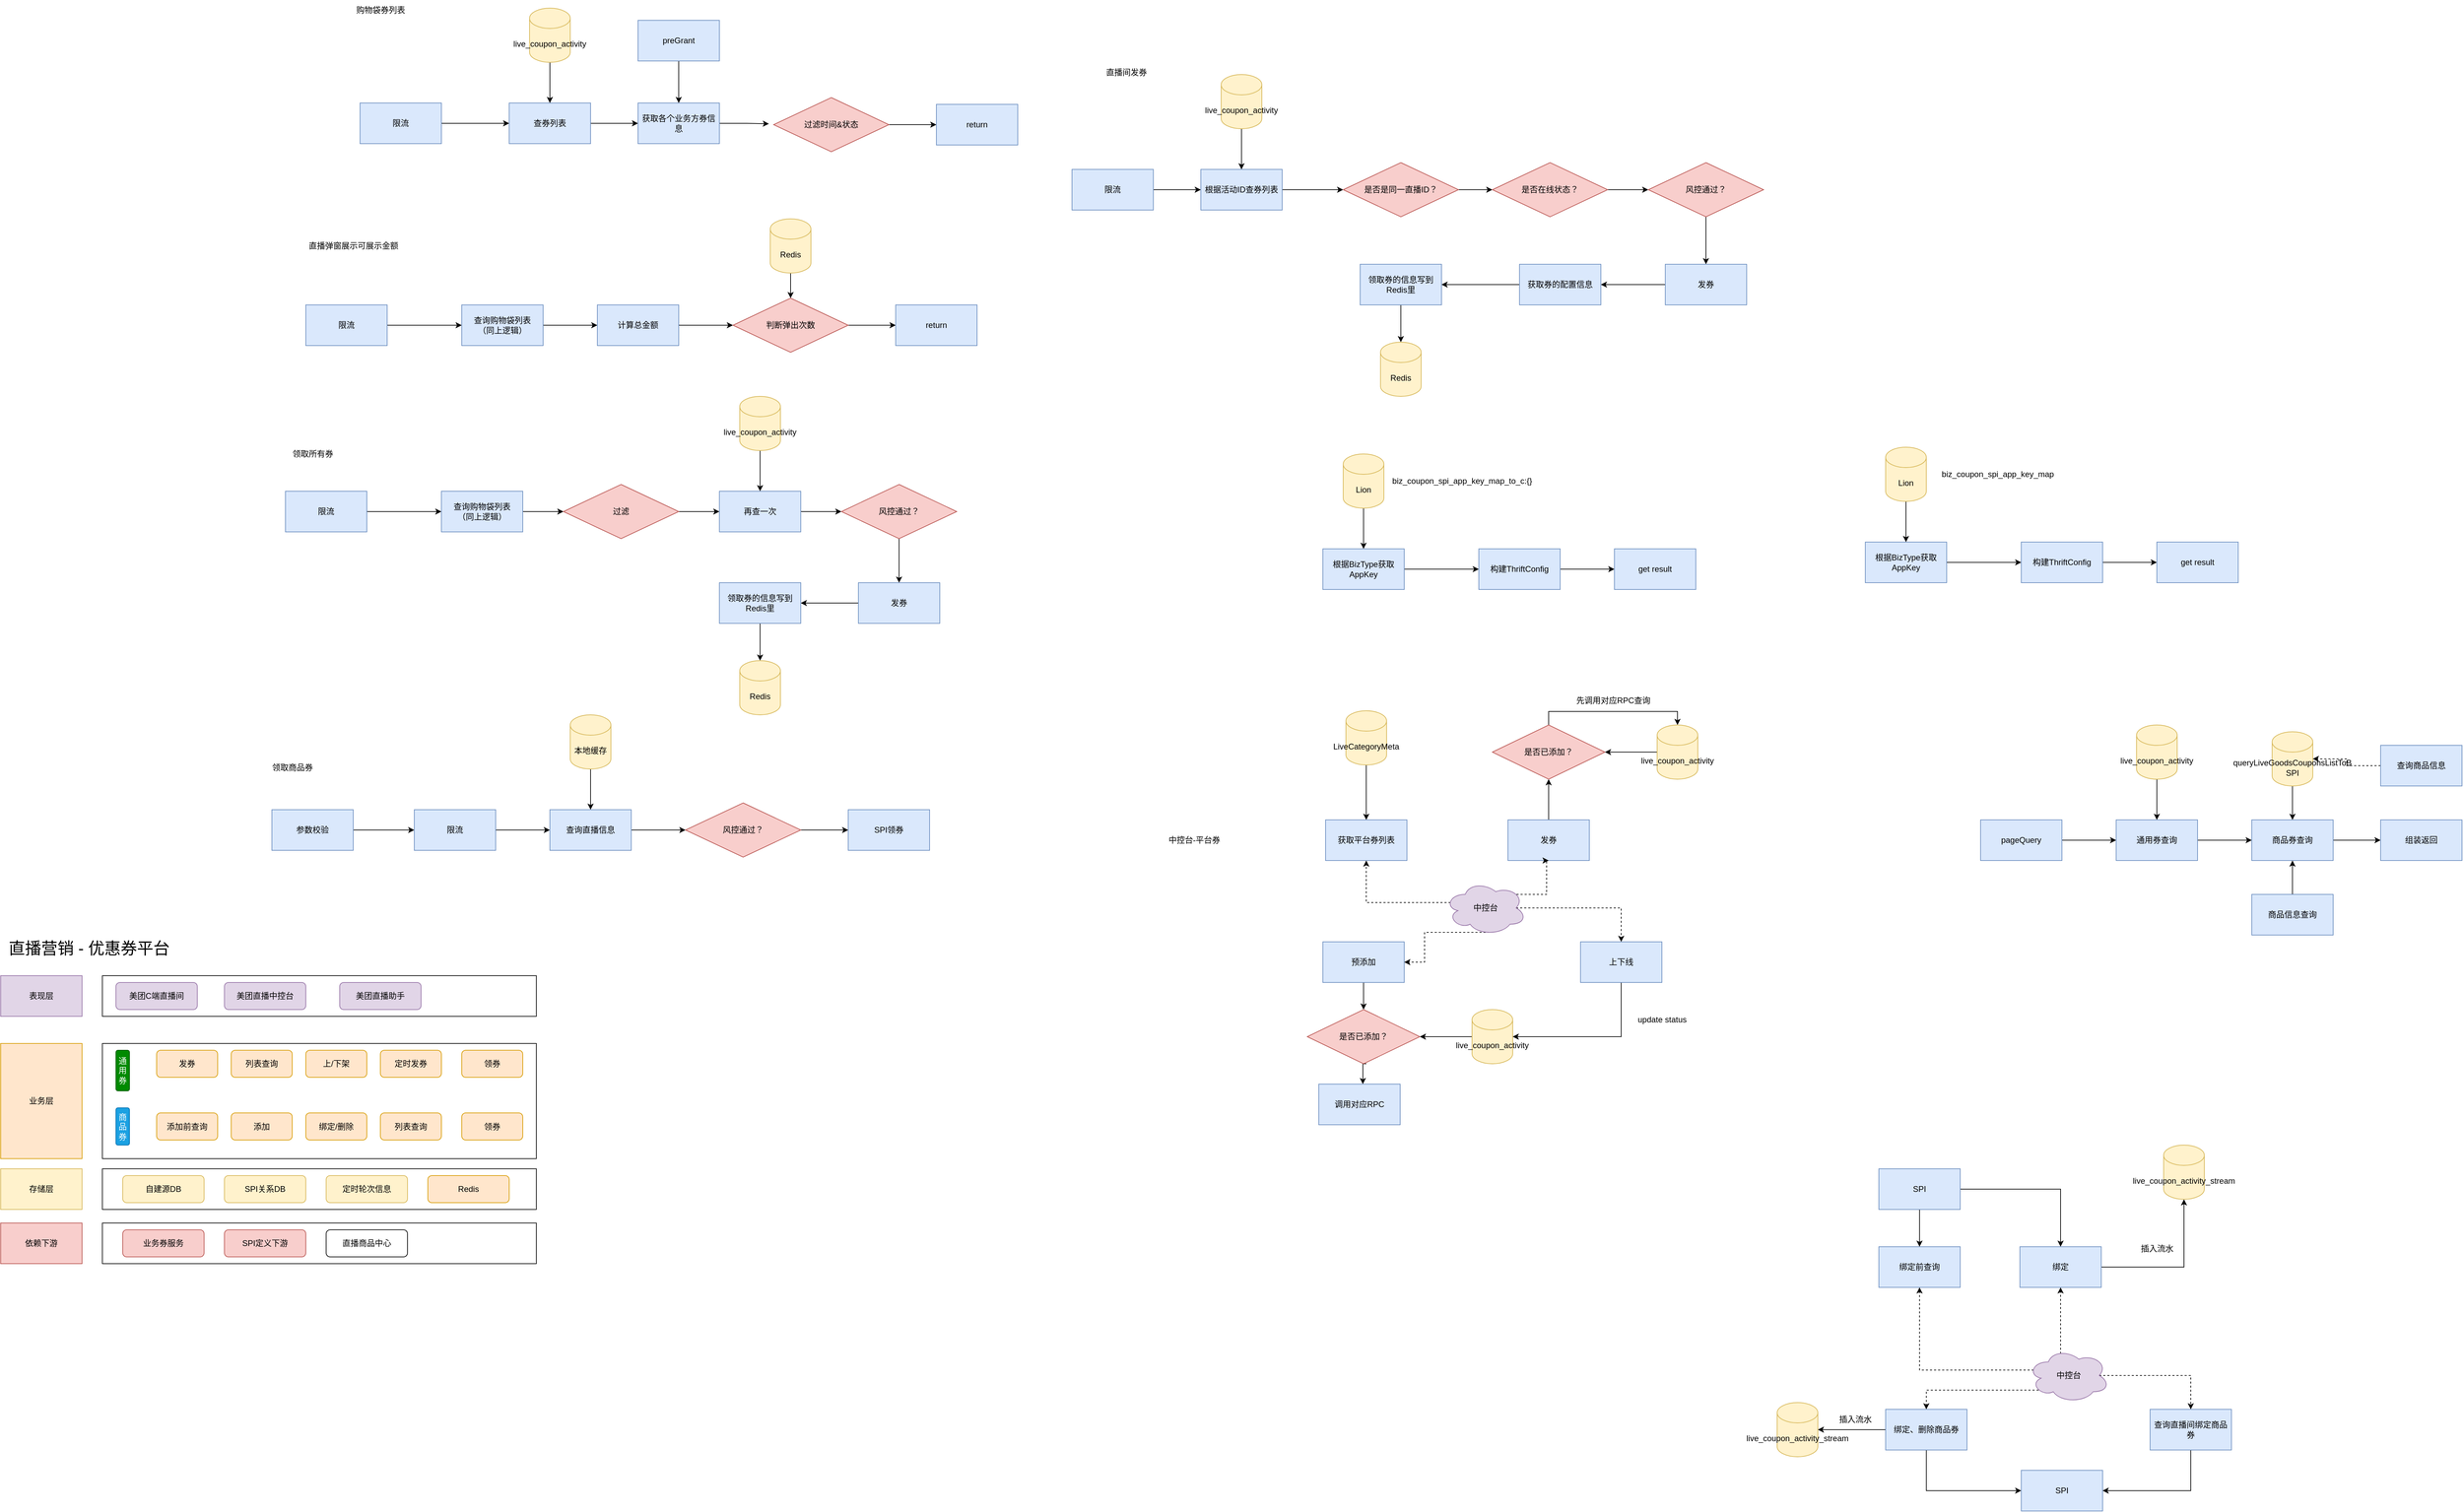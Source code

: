 <mxfile version="21.7.5" type="github">
  <diagram name="第 1 页" id="zgr502I-thZL9eDrCSQo">
    <mxGraphModel dx="3306" dy="830" grid="1" gridSize="10" guides="1" tooltips="1" connect="1" arrows="1" fold="1" page="0" pageScale="1" pageWidth="827" pageHeight="1169" math="0" shadow="0">
      <root>
        <mxCell id="0" />
        <mxCell id="1" parent="0" />
        <mxCell id="zJy86OhnqWDiOwuOmrXa-5" style="edgeStyle=orthogonalEdgeStyle;rounded=0;orthogonalLoop=1;jettySize=auto;html=1;exitX=1;exitY=0.5;exitDx=0;exitDy=0;entryX=0;entryY=0.5;entryDx=0;entryDy=0;" parent="1" source="zJy86OhnqWDiOwuOmrXa-1" target="zJy86OhnqWDiOwuOmrXa-3" edge="1">
          <mxGeometry relative="1" as="geometry" />
        </mxCell>
        <mxCell id="zJy86OhnqWDiOwuOmrXa-1" value="根据活动ID查券列表" style="rounded=0;whiteSpace=wrap;html=1;fillColor=#dae8fc;strokeColor=#6c8ebf;" parent="1" vertex="1">
          <mxGeometry x="110" y="290" width="120" height="60" as="geometry" />
        </mxCell>
        <mxCell id="zJy86OhnqWDiOwuOmrXa-2" value="直播间发券" style="text;html=1;align=center;verticalAlign=middle;resizable=0;points=[];autosize=1;strokeColor=none;fillColor=none;" parent="1" vertex="1">
          <mxGeometry x="-40" y="132" width="80" height="30" as="geometry" />
        </mxCell>
        <mxCell id="zJy86OhnqWDiOwuOmrXa-6" style="edgeStyle=orthogonalEdgeStyle;rounded=0;orthogonalLoop=1;jettySize=auto;html=1;exitX=1;exitY=0.5;exitDx=0;exitDy=0;entryX=0;entryY=0.5;entryDx=0;entryDy=0;" parent="1" source="zJy86OhnqWDiOwuOmrXa-3" target="zJy86OhnqWDiOwuOmrXa-4" edge="1">
          <mxGeometry relative="1" as="geometry" />
        </mxCell>
        <mxCell id="zJy86OhnqWDiOwuOmrXa-3" value="是否是同一直播ID？" style="rhombus;whiteSpace=wrap;html=1;fillColor=#f8cecc;strokeColor=#b85450;" parent="1" vertex="1">
          <mxGeometry x="320" y="280" width="170" height="80" as="geometry" />
        </mxCell>
        <mxCell id="zJy86OhnqWDiOwuOmrXa-8" style="edgeStyle=orthogonalEdgeStyle;rounded=0;orthogonalLoop=1;jettySize=auto;html=1;exitX=1;exitY=0.5;exitDx=0;exitDy=0;entryX=0;entryY=0.5;entryDx=0;entryDy=0;" parent="1" source="zJy86OhnqWDiOwuOmrXa-4" target="zJy86OhnqWDiOwuOmrXa-7" edge="1">
          <mxGeometry relative="1" as="geometry" />
        </mxCell>
        <mxCell id="zJy86OhnqWDiOwuOmrXa-4" value="是否在线状态？" style="rhombus;whiteSpace=wrap;html=1;fillColor=#f8cecc;strokeColor=#b85450;" parent="1" vertex="1">
          <mxGeometry x="540" y="280" width="170" height="80" as="geometry" />
        </mxCell>
        <mxCell id="zJy86OhnqWDiOwuOmrXa-13" style="edgeStyle=orthogonalEdgeStyle;rounded=0;orthogonalLoop=1;jettySize=auto;html=1;exitX=0.5;exitY=1;exitDx=0;exitDy=0;entryX=0.5;entryY=0;entryDx=0;entryDy=0;" parent="1" source="zJy86OhnqWDiOwuOmrXa-7" target="zJy86OhnqWDiOwuOmrXa-11" edge="1">
          <mxGeometry relative="1" as="geometry" />
        </mxCell>
        <mxCell id="zJy86OhnqWDiOwuOmrXa-7" value="风控通过？" style="rhombus;whiteSpace=wrap;html=1;fillColor=#f8cecc;strokeColor=#b85450;" parent="1" vertex="1">
          <mxGeometry x="770" y="280" width="170" height="80" as="geometry" />
        </mxCell>
        <mxCell id="zJy86OhnqWDiOwuOmrXa-10" style="edgeStyle=orthogonalEdgeStyle;rounded=0;orthogonalLoop=1;jettySize=auto;html=1;exitX=0.5;exitY=1;exitDx=0;exitDy=0;exitPerimeter=0;entryX=0.5;entryY=0;entryDx=0;entryDy=0;" parent="1" source="zJy86OhnqWDiOwuOmrXa-9" target="zJy86OhnqWDiOwuOmrXa-1" edge="1">
          <mxGeometry relative="1" as="geometry" />
        </mxCell>
        <mxCell id="zJy86OhnqWDiOwuOmrXa-9" value="live_coupon_activity" style="shape=cylinder3;whiteSpace=wrap;html=1;boundedLbl=1;backgroundOutline=1;size=15;fillColor=#fff2cc;strokeColor=#d6b656;" parent="1" vertex="1">
          <mxGeometry x="140" y="150" width="60" height="80" as="geometry" />
        </mxCell>
        <mxCell id="zJy86OhnqWDiOwuOmrXa-14" style="edgeStyle=orthogonalEdgeStyle;rounded=0;orthogonalLoop=1;jettySize=auto;html=1;exitX=0;exitY=0.5;exitDx=0;exitDy=0;entryX=1;entryY=0.5;entryDx=0;entryDy=0;" parent="1" source="zJy86OhnqWDiOwuOmrXa-11" target="zJy86OhnqWDiOwuOmrXa-12" edge="1">
          <mxGeometry relative="1" as="geometry" />
        </mxCell>
        <mxCell id="zJy86OhnqWDiOwuOmrXa-11" value="发券" style="rounded=0;whiteSpace=wrap;html=1;fillColor=#dae8fc;strokeColor=#6c8ebf;" parent="1" vertex="1">
          <mxGeometry x="795" y="430" width="120" height="60" as="geometry" />
        </mxCell>
        <mxCell id="zJy86OhnqWDiOwuOmrXa-18" style="edgeStyle=orthogonalEdgeStyle;rounded=0;orthogonalLoop=1;jettySize=auto;html=1;exitX=0;exitY=0.5;exitDx=0;exitDy=0;entryX=1;entryY=0.5;entryDx=0;entryDy=0;" parent="1" source="zJy86OhnqWDiOwuOmrXa-12" target="zJy86OhnqWDiOwuOmrXa-15" edge="1">
          <mxGeometry relative="1" as="geometry" />
        </mxCell>
        <mxCell id="zJy86OhnqWDiOwuOmrXa-12" value="获取券的配置信息" style="rounded=0;whiteSpace=wrap;html=1;fillColor=#dae8fc;strokeColor=#6c8ebf;" parent="1" vertex="1">
          <mxGeometry x="580" y="430" width="120" height="60" as="geometry" />
        </mxCell>
        <mxCell id="zJy86OhnqWDiOwuOmrXa-17" style="edgeStyle=orthogonalEdgeStyle;rounded=0;orthogonalLoop=1;jettySize=auto;html=1;exitX=0.5;exitY=1;exitDx=0;exitDy=0;entryX=0.5;entryY=0;entryDx=0;entryDy=0;entryPerimeter=0;" parent="1" source="zJy86OhnqWDiOwuOmrXa-15" target="zJy86OhnqWDiOwuOmrXa-16" edge="1">
          <mxGeometry relative="1" as="geometry" />
        </mxCell>
        <mxCell id="zJy86OhnqWDiOwuOmrXa-15" value="领取券的信息写到Redis里" style="rounded=0;whiteSpace=wrap;html=1;fillColor=#dae8fc;strokeColor=#6c8ebf;" parent="1" vertex="1">
          <mxGeometry x="345" y="430" width="120" height="60" as="geometry" />
        </mxCell>
        <mxCell id="zJy86OhnqWDiOwuOmrXa-16" value="Redis" style="shape=cylinder3;whiteSpace=wrap;html=1;boundedLbl=1;backgroundOutline=1;size=15;fillColor=#fff2cc;strokeColor=#d6b656;" parent="1" vertex="1">
          <mxGeometry x="375" y="545" width="60" height="80" as="geometry" />
        </mxCell>
        <mxCell id="P3cI4czv0VAM7IYChO-c-7" style="edgeStyle=orthogonalEdgeStyle;rounded=0;orthogonalLoop=1;jettySize=auto;html=1;exitX=1;exitY=0.5;exitDx=0;exitDy=0;entryX=0;entryY=0.5;entryDx=0;entryDy=0;" parent="1" source="P3cI4czv0VAM7IYChO-c-1" target="P3cI4czv0VAM7IYChO-c-6" edge="1">
          <mxGeometry relative="1" as="geometry" />
        </mxCell>
        <mxCell id="P3cI4czv0VAM7IYChO-c-1" value="根据BizType获取AppKey" style="rounded=0;whiteSpace=wrap;html=1;fillColor=#dae8fc;strokeColor=#6c8ebf;" parent="1" vertex="1">
          <mxGeometry x="290" y="850" width="120" height="60" as="geometry" />
        </mxCell>
        <mxCell id="P3cI4czv0VAM7IYChO-c-5" style="edgeStyle=orthogonalEdgeStyle;rounded=0;orthogonalLoop=1;jettySize=auto;html=1;exitX=0.5;exitY=1;exitDx=0;exitDy=0;exitPerimeter=0;entryX=0.5;entryY=0;entryDx=0;entryDy=0;" parent="1" source="P3cI4czv0VAM7IYChO-c-2" target="P3cI4czv0VAM7IYChO-c-1" edge="1">
          <mxGeometry relative="1" as="geometry" />
        </mxCell>
        <mxCell id="P3cI4czv0VAM7IYChO-c-2" value="Lion" style="shape=cylinder3;whiteSpace=wrap;html=1;boundedLbl=1;backgroundOutline=1;size=15;fillColor=#fff2cc;strokeColor=#d6b656;" parent="1" vertex="1">
          <mxGeometry x="320" y="710" width="60" height="80" as="geometry" />
        </mxCell>
        <mxCell id="P3cI4czv0VAM7IYChO-c-4" value="biz_coupon_spi_app_key_map_to_c:{}" style="text;html=1;align=center;verticalAlign=middle;resizable=0;points=[];autosize=1;strokeColor=none;fillColor=none;" parent="1" vertex="1">
          <mxGeometry x="380" y="735" width="230" height="30" as="geometry" />
        </mxCell>
        <mxCell id="P3cI4czv0VAM7IYChO-c-9" style="edgeStyle=orthogonalEdgeStyle;rounded=0;orthogonalLoop=1;jettySize=auto;html=1;exitX=1;exitY=0.5;exitDx=0;exitDy=0;entryX=0;entryY=0.5;entryDx=0;entryDy=0;" parent="1" source="P3cI4czv0VAM7IYChO-c-6" target="P3cI4czv0VAM7IYChO-c-8" edge="1">
          <mxGeometry relative="1" as="geometry" />
        </mxCell>
        <mxCell id="P3cI4czv0VAM7IYChO-c-6" value="构建ThriftConfig" style="rounded=0;whiteSpace=wrap;html=1;fillColor=#dae8fc;strokeColor=#6c8ebf;" parent="1" vertex="1">
          <mxGeometry x="520" y="850" width="120" height="60" as="geometry" />
        </mxCell>
        <mxCell id="P3cI4czv0VAM7IYChO-c-8" value="get result" style="rounded=0;whiteSpace=wrap;html=1;fillColor=#dae8fc;strokeColor=#6c8ebf;" parent="1" vertex="1">
          <mxGeometry x="720" y="850" width="120" height="60" as="geometry" />
        </mxCell>
        <mxCell id="P3cI4czv0VAM7IYChO-c-10" style="edgeStyle=orthogonalEdgeStyle;rounded=0;orthogonalLoop=1;jettySize=auto;html=1;exitX=1;exitY=0.5;exitDx=0;exitDy=0;entryX=0;entryY=0.5;entryDx=0;entryDy=0;" parent="1" source="P3cI4czv0VAM7IYChO-c-11" target="P3cI4czv0VAM7IYChO-c-16" edge="1">
          <mxGeometry relative="1" as="geometry" />
        </mxCell>
        <mxCell id="P3cI4czv0VAM7IYChO-c-11" value="根据BizType获取AppKey" style="rounded=0;whiteSpace=wrap;html=1;fillColor=#dae8fc;strokeColor=#6c8ebf;" parent="1" vertex="1">
          <mxGeometry x="1090" y="840" width="120" height="60" as="geometry" />
        </mxCell>
        <mxCell id="P3cI4czv0VAM7IYChO-c-12" style="edgeStyle=orthogonalEdgeStyle;rounded=0;orthogonalLoop=1;jettySize=auto;html=1;exitX=0.5;exitY=1;exitDx=0;exitDy=0;exitPerimeter=0;entryX=0.5;entryY=0;entryDx=0;entryDy=0;" parent="1" source="P3cI4czv0VAM7IYChO-c-13" target="P3cI4czv0VAM7IYChO-c-11" edge="1">
          <mxGeometry relative="1" as="geometry" />
        </mxCell>
        <mxCell id="P3cI4czv0VAM7IYChO-c-13" value="Lion" style="shape=cylinder3;whiteSpace=wrap;html=1;boundedLbl=1;backgroundOutline=1;size=15;fillColor=#fff2cc;strokeColor=#d6b656;" parent="1" vertex="1">
          <mxGeometry x="1120" y="700" width="60" height="80" as="geometry" />
        </mxCell>
        <mxCell id="P3cI4czv0VAM7IYChO-c-14" value="biz_coupon_spi_app_key_map" style="text;html=1;align=center;verticalAlign=middle;resizable=0;points=[];autosize=1;strokeColor=none;fillColor=none;" parent="1" vertex="1">
          <mxGeometry x="1190" y="725" width="190" height="30" as="geometry" />
        </mxCell>
        <mxCell id="P3cI4czv0VAM7IYChO-c-15" style="edgeStyle=orthogonalEdgeStyle;rounded=0;orthogonalLoop=1;jettySize=auto;html=1;exitX=1;exitY=0.5;exitDx=0;exitDy=0;entryX=0;entryY=0.5;entryDx=0;entryDy=0;" parent="1" source="P3cI4czv0VAM7IYChO-c-16" target="P3cI4czv0VAM7IYChO-c-17" edge="1">
          <mxGeometry relative="1" as="geometry" />
        </mxCell>
        <mxCell id="P3cI4czv0VAM7IYChO-c-16" value="构建ThriftConfig" style="rounded=0;whiteSpace=wrap;html=1;fillColor=#dae8fc;strokeColor=#6c8ebf;" parent="1" vertex="1">
          <mxGeometry x="1320" y="840" width="120" height="60" as="geometry" />
        </mxCell>
        <mxCell id="P3cI4czv0VAM7IYChO-c-17" value="get result" style="rounded=0;whiteSpace=wrap;html=1;fillColor=#dae8fc;strokeColor=#6c8ebf;" parent="1" vertex="1">
          <mxGeometry x="1520" y="840" width="120" height="60" as="geometry" />
        </mxCell>
        <mxCell id="P3cI4czv0VAM7IYChO-c-18" value="中控台-平台券" style="text;html=1;align=center;verticalAlign=middle;resizable=0;points=[];autosize=1;strokeColor=none;fillColor=none;" parent="1" vertex="1">
          <mxGeometry x="50" y="1265" width="100" height="30" as="geometry" />
        </mxCell>
        <mxCell id="P3cI4czv0VAM7IYChO-c-19" value="获取平台券列表" style="rounded=0;whiteSpace=wrap;html=1;fillColor=#dae8fc;strokeColor=#6c8ebf;" parent="1" vertex="1">
          <mxGeometry x="294" y="1250" width="120" height="60" as="geometry" />
        </mxCell>
        <mxCell id="P3cI4czv0VAM7IYChO-c-21" style="edgeStyle=orthogonalEdgeStyle;rounded=0;orthogonalLoop=1;jettySize=auto;html=1;exitX=0.5;exitY=1;exitDx=0;exitDy=0;exitPerimeter=0;entryX=0.5;entryY=0;entryDx=0;entryDy=0;" parent="1" source="P3cI4czv0VAM7IYChO-c-20" target="P3cI4czv0VAM7IYChO-c-19" edge="1">
          <mxGeometry relative="1" as="geometry" />
        </mxCell>
        <mxCell id="P3cI4czv0VAM7IYChO-c-20" value="LiveCategoryMeta" style="shape=cylinder3;whiteSpace=wrap;html=1;boundedLbl=1;backgroundOutline=1;size=15;fillColor=#fff2cc;strokeColor=#d6b656;" parent="1" vertex="1">
          <mxGeometry x="324" y="1089" width="60" height="80" as="geometry" />
        </mxCell>
        <mxCell id="P3cI4czv0VAM7IYChO-c-26" style="edgeStyle=orthogonalEdgeStyle;rounded=0;orthogonalLoop=1;jettySize=auto;html=1;exitX=0.5;exitY=1;exitDx=0;exitDy=0;entryX=0.5;entryY=0;entryDx=0;entryDy=0;" parent="1" source="P3cI4czv0VAM7IYChO-c-22" target="P3cI4czv0VAM7IYChO-c-25" edge="1">
          <mxGeometry relative="1" as="geometry" />
        </mxCell>
        <mxCell id="P3cI4czv0VAM7IYChO-c-22" value="预添加" style="rounded=0;whiteSpace=wrap;html=1;fillColor=#dae8fc;strokeColor=#6c8ebf;" parent="1" vertex="1">
          <mxGeometry x="290" y="1430" width="120" height="60" as="geometry" />
        </mxCell>
        <mxCell id="P3cI4czv0VAM7IYChO-c-27" style="edgeStyle=orthogonalEdgeStyle;rounded=0;orthogonalLoop=1;jettySize=auto;html=1;exitX=0.5;exitY=1;exitDx=0;exitDy=0;entryX=0.5;entryY=0;entryDx=0;entryDy=0;entryPerimeter=0;" parent="1" edge="1">
          <mxGeometry relative="1" as="geometry">
            <mxPoint x="354" y="1610" as="sourcePoint" />
            <mxPoint x="349" y="1640" as="targetPoint" />
          </mxGeometry>
        </mxCell>
        <mxCell id="P3cI4czv0VAM7IYChO-c-25" value="是否已添加？" style="rhombus;whiteSpace=wrap;html=1;fillColor=#f8cecc;strokeColor=#b85450;" parent="1" vertex="1">
          <mxGeometry x="267" y="1530" width="166" height="80" as="geometry" />
        </mxCell>
        <mxCell id="P3cI4czv0VAM7IYChO-c-29" style="edgeStyle=orthogonalEdgeStyle;rounded=0;orthogonalLoop=1;jettySize=auto;html=1;exitX=0;exitY=0.5;exitDx=0;exitDy=0;exitPerimeter=0;entryX=1;entryY=0.5;entryDx=0;entryDy=0;" parent="1" source="P3cI4czv0VAM7IYChO-c-28" target="P3cI4czv0VAM7IYChO-c-25" edge="1">
          <mxGeometry relative="1" as="geometry" />
        </mxCell>
        <mxCell id="P3cI4czv0VAM7IYChO-c-28" value="live_coupon_activity" style="shape=cylinder3;whiteSpace=wrap;html=1;boundedLbl=1;backgroundOutline=1;size=15;fillColor=#fff2cc;strokeColor=#d6b656;" parent="1" vertex="1">
          <mxGeometry x="510" y="1530" width="60" height="80" as="geometry" />
        </mxCell>
        <mxCell id="P3cI4czv0VAM7IYChO-c-30" value="调用对应RPC" style="rounded=0;whiteSpace=wrap;html=1;fillColor=#dae8fc;strokeColor=#6c8ebf;" parent="1" vertex="1">
          <mxGeometry x="284" y="1640" width="120" height="60" as="geometry" />
        </mxCell>
        <mxCell id="P3cI4czv0VAM7IYChO-c-35" style="edgeStyle=orthogonalEdgeStyle;rounded=0;orthogonalLoop=1;jettySize=auto;html=1;exitX=0.5;exitY=0;exitDx=0;exitDy=0;entryX=0.5;entryY=1;entryDx=0;entryDy=0;" parent="1" source="P3cI4czv0VAM7IYChO-c-31" target="P3cI4czv0VAM7IYChO-c-32" edge="1">
          <mxGeometry relative="1" as="geometry" />
        </mxCell>
        <mxCell id="P3cI4czv0VAM7IYChO-c-31" value="发券" style="rounded=0;whiteSpace=wrap;html=1;fillColor=#dae8fc;strokeColor=#6c8ebf;" parent="1" vertex="1">
          <mxGeometry x="563" y="1250" width="120" height="60" as="geometry" />
        </mxCell>
        <mxCell id="P3cI4czv0VAM7IYChO-c-36" style="edgeStyle=orthogonalEdgeStyle;rounded=0;orthogonalLoop=1;jettySize=auto;html=1;exitX=0.5;exitY=0;exitDx=0;exitDy=0;entryX=0.5;entryY=0;entryDx=0;entryDy=0;entryPerimeter=0;" parent="1" source="P3cI4czv0VAM7IYChO-c-32" target="P3cI4czv0VAM7IYChO-c-33" edge="1">
          <mxGeometry relative="1" as="geometry" />
        </mxCell>
        <mxCell id="P3cI4czv0VAM7IYChO-c-32" value="是否已添加？" style="rhombus;whiteSpace=wrap;html=1;fillColor=#f8cecc;strokeColor=#b85450;" parent="1" vertex="1">
          <mxGeometry x="540" y="1110" width="166" height="80" as="geometry" />
        </mxCell>
        <mxCell id="P3cI4czv0VAM7IYChO-c-34" style="edgeStyle=orthogonalEdgeStyle;rounded=0;orthogonalLoop=1;jettySize=auto;html=1;exitX=0;exitY=0.5;exitDx=0;exitDy=0;exitPerimeter=0;entryX=1;entryY=0.5;entryDx=0;entryDy=0;" parent="1" source="P3cI4czv0VAM7IYChO-c-33" target="P3cI4czv0VAM7IYChO-c-32" edge="1">
          <mxGeometry relative="1" as="geometry">
            <mxPoint x="723" y="1150" as="targetPoint" />
          </mxGeometry>
        </mxCell>
        <mxCell id="P3cI4czv0VAM7IYChO-c-33" value="live_coupon_activity" style="shape=cylinder3;whiteSpace=wrap;html=1;boundedLbl=1;backgroundOutline=1;size=15;fillColor=#fff2cc;strokeColor=#d6b656;" parent="1" vertex="1">
          <mxGeometry x="783" y="1110" width="60" height="80" as="geometry" />
        </mxCell>
        <mxCell id="P3cI4czv0VAM7IYChO-c-37" value="先调用对应RPC查询" style="text;html=1;align=center;verticalAlign=middle;resizable=0;points=[];autosize=1;strokeColor=none;fillColor=none;" parent="1" vertex="1">
          <mxGeometry x="653" y="1059" width="130" height="30" as="geometry" />
        </mxCell>
        <mxCell id="P3cI4czv0VAM7IYChO-c-39" style="edgeStyle=orthogonalEdgeStyle;rounded=0;orthogonalLoop=1;jettySize=auto;html=1;exitX=0.5;exitY=1;exitDx=0;exitDy=0;entryX=1;entryY=0.5;entryDx=0;entryDy=0;entryPerimeter=0;" parent="1" source="P3cI4czv0VAM7IYChO-c-38" target="P3cI4czv0VAM7IYChO-c-28" edge="1">
          <mxGeometry relative="1" as="geometry" />
        </mxCell>
        <mxCell id="P3cI4czv0VAM7IYChO-c-38" value="上下线" style="rounded=0;whiteSpace=wrap;html=1;fillColor=#dae8fc;strokeColor=#6c8ebf;" parent="1" vertex="1">
          <mxGeometry x="670" y="1430" width="120" height="60" as="geometry" />
        </mxCell>
        <mxCell id="P3cI4czv0VAM7IYChO-c-40" value="update status" style="text;html=1;align=center;verticalAlign=middle;resizable=0;points=[];autosize=1;strokeColor=none;fillColor=none;" parent="1" vertex="1">
          <mxGeometry x="740" y="1530" width="100" height="30" as="geometry" />
        </mxCell>
        <mxCell id="P3cI4czv0VAM7IYChO-c-43" style="edgeStyle=orthogonalEdgeStyle;rounded=0;orthogonalLoop=1;jettySize=auto;html=1;exitX=0.07;exitY=0.4;exitDx=0;exitDy=0;exitPerimeter=0;entryX=0.5;entryY=1;entryDx=0;entryDy=0;dashed=1;" parent="1" source="P3cI4czv0VAM7IYChO-c-42" target="P3cI4czv0VAM7IYChO-c-19" edge="1">
          <mxGeometry relative="1" as="geometry" />
        </mxCell>
        <mxCell id="P3cI4czv0VAM7IYChO-c-44" style="edgeStyle=orthogonalEdgeStyle;rounded=0;orthogonalLoop=1;jettySize=auto;html=1;exitX=0.55;exitY=0.95;exitDx=0;exitDy=0;exitPerimeter=0;entryX=1;entryY=0.5;entryDx=0;entryDy=0;dashed=1;" parent="1" source="P3cI4czv0VAM7IYChO-c-42" target="P3cI4czv0VAM7IYChO-c-22" edge="1">
          <mxGeometry relative="1" as="geometry" />
        </mxCell>
        <mxCell id="P3cI4czv0VAM7IYChO-c-45" style="edgeStyle=orthogonalEdgeStyle;rounded=0;orthogonalLoop=1;jettySize=auto;html=1;exitX=0.88;exitY=0.25;exitDx=0;exitDy=0;exitPerimeter=0;dashed=1;entryX=0.5;entryY=1;entryDx=0;entryDy=0;" parent="1" source="P3cI4czv0VAM7IYChO-c-42" target="P3cI4czv0VAM7IYChO-c-31" edge="1">
          <mxGeometry relative="1" as="geometry">
            <mxPoint x="610" y="1320" as="targetPoint" />
            <Array as="points">
              <mxPoint x="620" y="1360" />
              <mxPoint x="620" y="1310" />
            </Array>
          </mxGeometry>
        </mxCell>
        <mxCell id="P3cI4czv0VAM7IYChO-c-46" style="edgeStyle=orthogonalEdgeStyle;rounded=0;orthogonalLoop=1;jettySize=auto;html=1;exitX=0.875;exitY=0.5;exitDx=0;exitDy=0;exitPerimeter=0;entryX=0.5;entryY=0;entryDx=0;entryDy=0;dashed=1;" parent="1" source="P3cI4czv0VAM7IYChO-c-42" target="P3cI4czv0VAM7IYChO-c-38" edge="1">
          <mxGeometry relative="1" as="geometry" />
        </mxCell>
        <mxCell id="P3cI4czv0VAM7IYChO-c-42" value="中控台" style="ellipse;shape=cloud;whiteSpace=wrap;html=1;fillColor=#e1d5e7;strokeColor=#9673a6;" parent="1" vertex="1">
          <mxGeometry x="470" y="1340" width="120" height="80" as="geometry" />
        </mxCell>
        <mxCell id="P3cI4czv0VAM7IYChO-c-51" style="edgeStyle=orthogonalEdgeStyle;rounded=0;orthogonalLoop=1;jettySize=auto;html=1;exitX=1;exitY=0.5;exitDx=0;exitDy=0;entryX=0;entryY=0.5;entryDx=0;entryDy=0;" parent="1" source="P3cI4czv0VAM7IYChO-c-47" target="P3cI4czv0VAM7IYChO-c-48" edge="1">
          <mxGeometry relative="1" as="geometry" />
        </mxCell>
        <mxCell id="P3cI4czv0VAM7IYChO-c-47" value="pageQuery" style="rounded=0;whiteSpace=wrap;html=1;fillColor=#dae8fc;strokeColor=#6c8ebf;" parent="1" vertex="1">
          <mxGeometry x="1260" y="1250" width="120" height="60" as="geometry" />
        </mxCell>
        <mxCell id="P3cI4czv0VAM7IYChO-c-53" style="edgeStyle=orthogonalEdgeStyle;rounded=0;orthogonalLoop=1;jettySize=auto;html=1;exitX=1;exitY=0.5;exitDx=0;exitDy=0;entryX=0;entryY=0.5;entryDx=0;entryDy=0;" parent="1" source="P3cI4czv0VAM7IYChO-c-48" target="P3cI4czv0VAM7IYChO-c-52" edge="1">
          <mxGeometry relative="1" as="geometry" />
        </mxCell>
        <mxCell id="P3cI4czv0VAM7IYChO-c-48" value="通用券查询" style="rounded=0;whiteSpace=wrap;html=1;fillColor=#dae8fc;strokeColor=#6c8ebf;" parent="1" vertex="1">
          <mxGeometry x="1460" y="1250" width="120" height="60" as="geometry" />
        </mxCell>
        <mxCell id="P3cI4czv0VAM7IYChO-c-50" style="edgeStyle=orthogonalEdgeStyle;rounded=0;orthogonalLoop=1;jettySize=auto;html=1;exitX=0.5;exitY=1;exitDx=0;exitDy=0;exitPerimeter=0;entryX=0.5;entryY=0;entryDx=0;entryDy=0;" parent="1" source="P3cI4czv0VAM7IYChO-c-49" target="P3cI4czv0VAM7IYChO-c-48" edge="1">
          <mxGeometry relative="1" as="geometry" />
        </mxCell>
        <mxCell id="P3cI4czv0VAM7IYChO-c-49" value="live_coupon_activity" style="shape=cylinder3;whiteSpace=wrap;html=1;boundedLbl=1;backgroundOutline=1;size=15;fillColor=#fff2cc;strokeColor=#d6b656;" parent="1" vertex="1">
          <mxGeometry x="1490" y="1110" width="60" height="80" as="geometry" />
        </mxCell>
        <mxCell id="P3cI4czv0VAM7IYChO-c-57" style="edgeStyle=orthogonalEdgeStyle;rounded=0;orthogonalLoop=1;jettySize=auto;html=1;exitX=1;exitY=0.5;exitDx=0;exitDy=0;entryX=0;entryY=0.5;entryDx=0;entryDy=0;" parent="1" source="P3cI4czv0VAM7IYChO-c-52" target="P3cI4czv0VAM7IYChO-c-56" edge="1">
          <mxGeometry relative="1" as="geometry" />
        </mxCell>
        <mxCell id="P3cI4czv0VAM7IYChO-c-52" value="商品券查询" style="rounded=0;whiteSpace=wrap;html=1;fillColor=#dae8fc;strokeColor=#6c8ebf;" parent="1" vertex="1">
          <mxGeometry x="1660" y="1250" width="120" height="60" as="geometry" />
        </mxCell>
        <mxCell id="P3cI4czv0VAM7IYChO-c-55" style="edgeStyle=orthogonalEdgeStyle;rounded=0;orthogonalLoop=1;jettySize=auto;html=1;exitX=0.5;exitY=1;exitDx=0;exitDy=0;exitPerimeter=0;entryX=0.5;entryY=0;entryDx=0;entryDy=0;" parent="1" source="P3cI4czv0VAM7IYChO-c-54" target="P3cI4czv0VAM7IYChO-c-52" edge="1">
          <mxGeometry relative="1" as="geometry" />
        </mxCell>
        <mxCell id="P3cI4czv0VAM7IYChO-c-54" value="queryLiveGoodsCouponsListToB&lt;br&gt;SPI" style="shape=cylinder3;whiteSpace=wrap;html=1;boundedLbl=1;backgroundOutline=1;size=15;fillColor=#fff2cc;strokeColor=#d6b656;" parent="1" vertex="1">
          <mxGeometry x="1690" y="1120" width="60" height="80" as="geometry" />
        </mxCell>
        <mxCell id="P3cI4czv0VAM7IYChO-c-56" value="组装返回" style="rounded=0;whiteSpace=wrap;html=1;fillColor=#dae8fc;strokeColor=#6c8ebf;" parent="1" vertex="1">
          <mxGeometry x="1850" y="1250" width="120" height="60" as="geometry" />
        </mxCell>
        <mxCell id="P3cI4czv0VAM7IYChO-c-59" style="edgeStyle=orthogonalEdgeStyle;rounded=0;orthogonalLoop=1;jettySize=auto;html=1;exitX=0.5;exitY=0;exitDx=0;exitDy=0;entryX=0.5;entryY=1;entryDx=0;entryDy=0;" parent="1" source="P3cI4czv0VAM7IYChO-c-58" target="P3cI4czv0VAM7IYChO-c-52" edge="1">
          <mxGeometry relative="1" as="geometry" />
        </mxCell>
        <mxCell id="P3cI4czv0VAM7IYChO-c-58" value="商品信息查询" style="rounded=0;whiteSpace=wrap;html=1;fillColor=#dae8fc;strokeColor=#6c8ebf;" parent="1" vertex="1">
          <mxGeometry x="1660" y="1360" width="120" height="60" as="geometry" />
        </mxCell>
        <mxCell id="P3cI4czv0VAM7IYChO-c-78" style="edgeStyle=orthogonalEdgeStyle;rounded=0;orthogonalLoop=1;jettySize=auto;html=1;exitX=0.07;exitY=0.4;exitDx=0;exitDy=0;exitPerimeter=0;entryX=0.5;entryY=1;entryDx=0;entryDy=0;dashed=1;" parent="1" source="P3cI4czv0VAM7IYChO-c-60" target="P3cI4czv0VAM7IYChO-c-61" edge="1">
          <mxGeometry relative="1" as="geometry" />
        </mxCell>
        <mxCell id="P3cI4czv0VAM7IYChO-c-79" style="edgeStyle=orthogonalEdgeStyle;rounded=0;orthogonalLoop=1;jettySize=auto;html=1;exitX=0.13;exitY=0.77;exitDx=0;exitDy=0;exitPerimeter=0;entryX=0.5;entryY=0;entryDx=0;entryDy=0;dashed=1;" parent="1" source="P3cI4czv0VAM7IYChO-c-60" target="P3cI4czv0VAM7IYChO-c-69" edge="1">
          <mxGeometry relative="1" as="geometry" />
        </mxCell>
        <mxCell id="P3cI4czv0VAM7IYChO-c-80" style="edgeStyle=orthogonalEdgeStyle;rounded=0;orthogonalLoop=1;jettySize=auto;html=1;exitX=0.4;exitY=0.1;exitDx=0;exitDy=0;exitPerimeter=0;entryX=0.5;entryY=1;entryDx=0;entryDy=0;dashed=1;" parent="1" source="P3cI4czv0VAM7IYChO-c-60" target="P3cI4czv0VAM7IYChO-c-64" edge="1">
          <mxGeometry relative="1" as="geometry" />
        </mxCell>
        <mxCell id="P3cI4czv0VAM7IYChO-c-81" style="edgeStyle=orthogonalEdgeStyle;rounded=0;orthogonalLoop=1;jettySize=auto;html=1;exitX=0.875;exitY=0.5;exitDx=0;exitDy=0;exitPerimeter=0;entryX=0.5;entryY=0;entryDx=0;entryDy=0;dashed=1;" parent="1" source="P3cI4czv0VAM7IYChO-c-60" target="P3cI4czv0VAM7IYChO-c-75" edge="1">
          <mxGeometry relative="1" as="geometry" />
        </mxCell>
        <mxCell id="P3cI4czv0VAM7IYChO-c-60" value="中控台" style="ellipse;shape=cloud;whiteSpace=wrap;html=1;fillColor=#e1d5e7;strokeColor=#9673a6;" parent="1" vertex="1">
          <mxGeometry x="1330" y="2030" width="120" height="80" as="geometry" />
        </mxCell>
        <mxCell id="P3cI4czv0VAM7IYChO-c-61" value="绑定前查询" style="rounded=0;whiteSpace=wrap;html=1;fillColor=#dae8fc;strokeColor=#6c8ebf;" parent="1" vertex="1">
          <mxGeometry x="1110" y="1880" width="120" height="60" as="geometry" />
        </mxCell>
        <mxCell id="P3cI4czv0VAM7IYChO-c-63" style="edgeStyle=orthogonalEdgeStyle;rounded=0;orthogonalLoop=1;jettySize=auto;html=1;exitX=0.5;exitY=1;exitDx=0;exitDy=0;entryX=0.5;entryY=0;entryDx=0;entryDy=0;" parent="1" source="P3cI4czv0VAM7IYChO-c-62" target="P3cI4czv0VAM7IYChO-c-61" edge="1">
          <mxGeometry relative="1" as="geometry" />
        </mxCell>
        <mxCell id="P3cI4czv0VAM7IYChO-c-65" style="edgeStyle=orthogonalEdgeStyle;rounded=0;orthogonalLoop=1;jettySize=auto;html=1;exitX=1;exitY=0.5;exitDx=0;exitDy=0;entryX=0.5;entryY=0;entryDx=0;entryDy=0;" parent="1" source="P3cI4czv0VAM7IYChO-c-62" target="P3cI4czv0VAM7IYChO-c-64" edge="1">
          <mxGeometry relative="1" as="geometry" />
        </mxCell>
        <mxCell id="P3cI4czv0VAM7IYChO-c-62" value="SPI" style="rounded=0;whiteSpace=wrap;html=1;fillColor=#dae8fc;strokeColor=#6c8ebf;" parent="1" vertex="1">
          <mxGeometry x="1110" y="1765" width="120" height="60" as="geometry" />
        </mxCell>
        <mxCell id="P3cI4czv0VAM7IYChO-c-67" style="edgeStyle=orthogonalEdgeStyle;rounded=0;orthogonalLoop=1;jettySize=auto;html=1;exitX=1;exitY=0.5;exitDx=0;exitDy=0;entryX=0.5;entryY=1;entryDx=0;entryDy=0;entryPerimeter=0;" parent="1" source="P3cI4czv0VAM7IYChO-c-64" target="P3cI4czv0VAM7IYChO-c-66" edge="1">
          <mxGeometry relative="1" as="geometry" />
        </mxCell>
        <mxCell id="P3cI4czv0VAM7IYChO-c-64" value="绑定" style="rounded=0;whiteSpace=wrap;html=1;fillColor=#dae8fc;strokeColor=#6c8ebf;" parent="1" vertex="1">
          <mxGeometry x="1318" y="1880" width="120" height="60" as="geometry" />
        </mxCell>
        <mxCell id="P3cI4czv0VAM7IYChO-c-66" value="live_coupon_activity_stream" style="shape=cylinder3;whiteSpace=wrap;html=1;boundedLbl=1;backgroundOutline=1;size=15;fillColor=#fff2cc;strokeColor=#d6b656;" parent="1" vertex="1">
          <mxGeometry x="1530" y="1730" width="60" height="80" as="geometry" />
        </mxCell>
        <mxCell id="P3cI4czv0VAM7IYChO-c-68" value="插入流水" style="text;html=1;align=center;verticalAlign=middle;resizable=0;points=[];autosize=1;strokeColor=none;fillColor=none;" parent="1" vertex="1">
          <mxGeometry x="1485" y="1868" width="70" height="30" as="geometry" />
        </mxCell>
        <mxCell id="P3cI4czv0VAM7IYChO-c-73" style="edgeStyle=orthogonalEdgeStyle;rounded=0;orthogonalLoop=1;jettySize=auto;html=1;exitX=0;exitY=0.5;exitDx=0;exitDy=0;entryX=1;entryY=0.5;entryDx=0;entryDy=0;entryPerimeter=0;" parent="1" source="P3cI4czv0VAM7IYChO-c-69" target="P3cI4czv0VAM7IYChO-c-72" edge="1">
          <mxGeometry relative="1" as="geometry" />
        </mxCell>
        <mxCell id="P3cI4czv0VAM7IYChO-c-82" style="edgeStyle=orthogonalEdgeStyle;rounded=0;orthogonalLoop=1;jettySize=auto;html=1;exitX=0.5;exitY=1;exitDx=0;exitDy=0;entryX=0;entryY=0.5;entryDx=0;entryDy=0;" parent="1" source="P3cI4czv0VAM7IYChO-c-69" target="P3cI4czv0VAM7IYChO-c-70" edge="1">
          <mxGeometry relative="1" as="geometry" />
        </mxCell>
        <mxCell id="P3cI4czv0VAM7IYChO-c-69" value="绑定、删除商品券" style="rounded=0;whiteSpace=wrap;html=1;fillColor=#dae8fc;strokeColor=#6c8ebf;" parent="1" vertex="1">
          <mxGeometry x="1120" y="2120" width="120" height="60" as="geometry" />
        </mxCell>
        <mxCell id="P3cI4czv0VAM7IYChO-c-70" value="SPI" style="rounded=0;whiteSpace=wrap;html=1;fillColor=#dae8fc;strokeColor=#6c8ebf;" parent="1" vertex="1">
          <mxGeometry x="1320" y="2210" width="120" height="60" as="geometry" />
        </mxCell>
        <mxCell id="P3cI4czv0VAM7IYChO-c-72" value="live_coupon_activity_stream" style="shape=cylinder3;whiteSpace=wrap;html=1;boundedLbl=1;backgroundOutline=1;size=15;fillColor=#fff2cc;strokeColor=#d6b656;" parent="1" vertex="1">
          <mxGeometry x="960" y="2110" width="60" height="80" as="geometry" />
        </mxCell>
        <mxCell id="P3cI4czv0VAM7IYChO-c-74" value="插入流水" style="text;html=1;align=center;verticalAlign=middle;resizable=0;points=[];autosize=1;strokeColor=none;fillColor=none;" parent="1" vertex="1">
          <mxGeometry x="1040" y="2120" width="70" height="30" as="geometry" />
        </mxCell>
        <mxCell id="P3cI4czv0VAM7IYChO-c-83" style="edgeStyle=orthogonalEdgeStyle;rounded=0;orthogonalLoop=1;jettySize=auto;html=1;exitX=0.5;exitY=1;exitDx=0;exitDy=0;entryX=1;entryY=0.5;entryDx=0;entryDy=0;" parent="1" source="P3cI4czv0VAM7IYChO-c-75" target="P3cI4czv0VAM7IYChO-c-70" edge="1">
          <mxGeometry relative="1" as="geometry" />
        </mxCell>
        <mxCell id="P3cI4czv0VAM7IYChO-c-75" value="查询直播间绑定商品券" style="rounded=0;whiteSpace=wrap;html=1;fillColor=#dae8fc;strokeColor=#6c8ebf;" parent="1" vertex="1">
          <mxGeometry x="1510" y="2120" width="120" height="60" as="geometry" />
        </mxCell>
        <mxCell id="P3cI4czv0VAM7IYChO-c-85" style="edgeStyle=orthogonalEdgeStyle;rounded=0;orthogonalLoop=1;jettySize=auto;html=1;exitX=1;exitY=0.5;exitDx=0;exitDy=0;entryX=0;entryY=0.5;entryDx=0;entryDy=0;" parent="1" source="P3cI4czv0VAM7IYChO-c-84" target="zJy86OhnqWDiOwuOmrXa-1" edge="1">
          <mxGeometry relative="1" as="geometry" />
        </mxCell>
        <mxCell id="P3cI4czv0VAM7IYChO-c-84" value="限流" style="rounded=0;whiteSpace=wrap;html=1;fillColor=#dae8fc;strokeColor=#6c8ebf;" parent="1" vertex="1">
          <mxGeometry x="-80" y="290" width="120" height="60" as="geometry" />
        </mxCell>
        <mxCell id="P3cI4czv0VAM7IYChO-c-90" style="edgeStyle=orthogonalEdgeStyle;rounded=0;orthogonalLoop=1;jettySize=auto;html=1;exitX=1;exitY=0.5;exitDx=0;exitDy=0;entryX=0;entryY=0.5;entryDx=0;entryDy=0;" parent="1" source="P3cI4czv0VAM7IYChO-c-86" target="P3cI4czv0VAM7IYChO-c-87" edge="1">
          <mxGeometry relative="1" as="geometry" />
        </mxCell>
        <mxCell id="P3cI4czv0VAM7IYChO-c-86" value="限流" style="rounded=0;whiteSpace=wrap;html=1;fillColor=#dae8fc;strokeColor=#6c8ebf;" parent="1" vertex="1">
          <mxGeometry x="-1130" y="192" width="120" height="60" as="geometry" />
        </mxCell>
        <mxCell id="P3cI4czv0VAM7IYChO-c-92" style="edgeStyle=orthogonalEdgeStyle;rounded=0;orthogonalLoop=1;jettySize=auto;html=1;exitX=1;exitY=0.5;exitDx=0;exitDy=0;entryX=0;entryY=0.5;entryDx=0;entryDy=0;" parent="1" source="P3cI4czv0VAM7IYChO-c-87" target="P3cI4czv0VAM7IYChO-c-91" edge="1">
          <mxGeometry relative="1" as="geometry" />
        </mxCell>
        <mxCell id="P3cI4czv0VAM7IYChO-c-87" value="查券列表" style="rounded=0;whiteSpace=wrap;html=1;fillColor=#dae8fc;strokeColor=#6c8ebf;" parent="1" vertex="1">
          <mxGeometry x="-910" y="192" width="120" height="60" as="geometry" />
        </mxCell>
        <mxCell id="P3cI4czv0VAM7IYChO-c-89" style="edgeStyle=orthogonalEdgeStyle;rounded=0;orthogonalLoop=1;jettySize=auto;html=1;exitX=0.5;exitY=1;exitDx=0;exitDy=0;exitPerimeter=0;entryX=0.5;entryY=0;entryDx=0;entryDy=0;" parent="1" source="P3cI4czv0VAM7IYChO-c-88" target="P3cI4czv0VAM7IYChO-c-87" edge="1">
          <mxGeometry relative="1" as="geometry" />
        </mxCell>
        <mxCell id="P3cI4czv0VAM7IYChO-c-88" value="live_coupon_activity" style="shape=cylinder3;whiteSpace=wrap;html=1;boundedLbl=1;backgroundOutline=1;size=15;fillColor=#fff2cc;strokeColor=#d6b656;" parent="1" vertex="1">
          <mxGeometry x="-880" y="52" width="60" height="80" as="geometry" />
        </mxCell>
        <mxCell id="P3cI4czv0VAM7IYChO-c-97" style="edgeStyle=orthogonalEdgeStyle;rounded=0;orthogonalLoop=1;jettySize=auto;html=1;exitX=1;exitY=0.5;exitDx=0;exitDy=0;entryX=-0.041;entryY=0.484;entryDx=0;entryDy=0;entryPerimeter=0;" parent="1" source="P3cI4czv0VAM7IYChO-c-91" target="P3cI4czv0VAM7IYChO-c-96" edge="1">
          <mxGeometry relative="1" as="geometry" />
        </mxCell>
        <mxCell id="P3cI4czv0VAM7IYChO-c-91" value="获取各个业务方券信息" style="rounded=0;whiteSpace=wrap;html=1;fillColor=#dae8fc;strokeColor=#6c8ebf;" parent="1" vertex="1">
          <mxGeometry x="-720" y="192" width="120" height="60" as="geometry" />
        </mxCell>
        <mxCell id="P3cI4czv0VAM7IYChO-c-93" value="购物袋券列表" style="text;html=1;align=center;verticalAlign=middle;resizable=0;points=[];autosize=1;strokeColor=none;fillColor=none;" parent="1" vertex="1">
          <mxGeometry x="-1150" y="40" width="100" height="30" as="geometry" />
        </mxCell>
        <mxCell id="P3cI4czv0VAM7IYChO-c-95" style="edgeStyle=orthogonalEdgeStyle;rounded=0;orthogonalLoop=1;jettySize=auto;html=1;exitX=0.5;exitY=1;exitDx=0;exitDy=0;entryX=0.5;entryY=0;entryDx=0;entryDy=0;" parent="1" source="P3cI4czv0VAM7IYChO-c-94" target="P3cI4czv0VAM7IYChO-c-91" edge="1">
          <mxGeometry relative="1" as="geometry" />
        </mxCell>
        <mxCell id="P3cI4czv0VAM7IYChO-c-94" value="preGrant" style="rounded=0;whiteSpace=wrap;html=1;fillColor=#dae8fc;strokeColor=#6c8ebf;" parent="1" vertex="1">
          <mxGeometry x="-720" y="70" width="120" height="60" as="geometry" />
        </mxCell>
        <mxCell id="P3cI4czv0VAM7IYChO-c-99" style="edgeStyle=orthogonalEdgeStyle;rounded=0;orthogonalLoop=1;jettySize=auto;html=1;exitX=1;exitY=0.5;exitDx=0;exitDy=0;entryX=0;entryY=0.5;entryDx=0;entryDy=0;" parent="1" source="P3cI4czv0VAM7IYChO-c-96" target="P3cI4czv0VAM7IYChO-c-98" edge="1">
          <mxGeometry relative="1" as="geometry" />
        </mxCell>
        <mxCell id="P3cI4czv0VAM7IYChO-c-96" value="过滤时间&amp;amp;状态" style="rhombus;whiteSpace=wrap;html=1;fillColor=#f8cecc;strokeColor=#b85450;" parent="1" vertex="1">
          <mxGeometry x="-520" y="184" width="170" height="80" as="geometry" />
        </mxCell>
        <mxCell id="P3cI4czv0VAM7IYChO-c-98" value="return" style="rounded=0;whiteSpace=wrap;html=1;fillColor=#dae8fc;strokeColor=#6c8ebf;" parent="1" vertex="1">
          <mxGeometry x="-280" y="194" width="120" height="60" as="geometry" />
        </mxCell>
        <mxCell id="P3cI4czv0VAM7IYChO-c-100" value="直播弹窗展示可展示金额" style="text;html=1;align=center;verticalAlign=middle;resizable=0;points=[];autosize=1;strokeColor=none;fillColor=none;" parent="1" vertex="1">
          <mxGeometry x="-1220" y="388" width="160" height="30" as="geometry" />
        </mxCell>
        <mxCell id="P3cI4czv0VAM7IYChO-c-103" style="edgeStyle=orthogonalEdgeStyle;rounded=0;orthogonalLoop=1;jettySize=auto;html=1;exitX=1;exitY=0.5;exitDx=0;exitDy=0;entryX=0;entryY=0.5;entryDx=0;entryDy=0;" parent="1" source="P3cI4czv0VAM7IYChO-c-101" target="P3cI4czv0VAM7IYChO-c-102" edge="1">
          <mxGeometry relative="1" as="geometry" />
        </mxCell>
        <mxCell id="P3cI4czv0VAM7IYChO-c-101" value="限流" style="rounded=0;whiteSpace=wrap;html=1;fillColor=#dae8fc;strokeColor=#6c8ebf;" parent="1" vertex="1">
          <mxGeometry x="-1210" y="490" width="120" height="60" as="geometry" />
        </mxCell>
        <mxCell id="P3cI4czv0VAM7IYChO-c-105" style="edgeStyle=orthogonalEdgeStyle;rounded=0;orthogonalLoop=1;jettySize=auto;html=1;exitX=1;exitY=0.5;exitDx=0;exitDy=0;entryX=0;entryY=0.5;entryDx=0;entryDy=0;" parent="1" source="P3cI4czv0VAM7IYChO-c-102" target="P3cI4czv0VAM7IYChO-c-104" edge="1">
          <mxGeometry relative="1" as="geometry" />
        </mxCell>
        <mxCell id="P3cI4czv0VAM7IYChO-c-102" value="查询购物袋列表&lt;br&gt;（同上逻辑）" style="rounded=0;whiteSpace=wrap;html=1;fillColor=#dae8fc;strokeColor=#6c8ebf;" parent="1" vertex="1">
          <mxGeometry x="-980" y="490" width="120" height="60" as="geometry" />
        </mxCell>
        <mxCell id="P3cI4czv0VAM7IYChO-c-107" style="edgeStyle=orthogonalEdgeStyle;rounded=0;orthogonalLoop=1;jettySize=auto;html=1;exitX=1;exitY=0.5;exitDx=0;exitDy=0;entryX=0;entryY=0.5;entryDx=0;entryDy=0;" parent="1" source="P3cI4czv0VAM7IYChO-c-104" target="P3cI4czv0VAM7IYChO-c-106" edge="1">
          <mxGeometry relative="1" as="geometry" />
        </mxCell>
        <mxCell id="P3cI4czv0VAM7IYChO-c-104" value="计算总金额" style="rounded=0;whiteSpace=wrap;html=1;fillColor=#dae8fc;strokeColor=#6c8ebf;" parent="1" vertex="1">
          <mxGeometry x="-780" y="490" width="120" height="60" as="geometry" />
        </mxCell>
        <mxCell id="P3cI4czv0VAM7IYChO-c-111" style="edgeStyle=orthogonalEdgeStyle;rounded=0;orthogonalLoop=1;jettySize=auto;html=1;exitX=1;exitY=0.5;exitDx=0;exitDy=0;entryX=0;entryY=0.5;entryDx=0;entryDy=0;" parent="1" source="P3cI4czv0VAM7IYChO-c-106" target="P3cI4czv0VAM7IYChO-c-110" edge="1">
          <mxGeometry relative="1" as="geometry" />
        </mxCell>
        <mxCell id="P3cI4czv0VAM7IYChO-c-106" value="判断弹出次数" style="rhombus;whiteSpace=wrap;html=1;fillColor=#f8cecc;strokeColor=#b85450;" parent="1" vertex="1">
          <mxGeometry x="-580" y="480" width="170" height="80" as="geometry" />
        </mxCell>
        <mxCell id="P3cI4czv0VAM7IYChO-c-109" style="edgeStyle=orthogonalEdgeStyle;rounded=0;orthogonalLoop=1;jettySize=auto;html=1;exitX=0.5;exitY=1;exitDx=0;exitDy=0;exitPerimeter=0;entryX=0.5;entryY=0;entryDx=0;entryDy=0;" parent="1" source="P3cI4czv0VAM7IYChO-c-108" target="P3cI4czv0VAM7IYChO-c-106" edge="1">
          <mxGeometry relative="1" as="geometry" />
        </mxCell>
        <mxCell id="P3cI4czv0VAM7IYChO-c-108" value="Redis" style="shape=cylinder3;whiteSpace=wrap;html=1;boundedLbl=1;backgroundOutline=1;size=15;fillColor=#fff2cc;strokeColor=#d6b656;" parent="1" vertex="1">
          <mxGeometry x="-525" y="363" width="60" height="80" as="geometry" />
        </mxCell>
        <mxCell id="P3cI4czv0VAM7IYChO-c-110" value="return" style="rounded=0;whiteSpace=wrap;html=1;fillColor=#dae8fc;strokeColor=#6c8ebf;" parent="1" vertex="1">
          <mxGeometry x="-340" y="490" width="120" height="60" as="geometry" />
        </mxCell>
        <mxCell id="P3cI4czv0VAM7IYChO-c-112" value="领取所有券" style="text;html=1;align=center;verticalAlign=middle;resizable=0;points=[];autosize=1;strokeColor=none;fillColor=none;" parent="1" vertex="1">
          <mxGeometry x="-1240" y="695" width="80" height="30" as="geometry" />
        </mxCell>
        <mxCell id="P3cI4czv0VAM7IYChO-c-115" style="edgeStyle=orthogonalEdgeStyle;rounded=0;orthogonalLoop=1;jettySize=auto;html=1;exitX=1;exitY=0.5;exitDx=0;exitDy=0;entryX=0;entryY=0.5;entryDx=0;entryDy=0;" parent="1" source="P3cI4czv0VAM7IYChO-c-113" target="P3cI4czv0VAM7IYChO-c-114" edge="1">
          <mxGeometry relative="1" as="geometry" />
        </mxCell>
        <mxCell id="P3cI4czv0VAM7IYChO-c-113" value="限流" style="rounded=0;whiteSpace=wrap;html=1;fillColor=#dae8fc;strokeColor=#6c8ebf;" parent="1" vertex="1">
          <mxGeometry x="-1240" y="765" width="120" height="60" as="geometry" />
        </mxCell>
        <mxCell id="P3cI4czv0VAM7IYChO-c-117" style="edgeStyle=orthogonalEdgeStyle;rounded=0;orthogonalLoop=1;jettySize=auto;html=1;exitX=1;exitY=0.5;exitDx=0;exitDy=0;entryX=0;entryY=0.5;entryDx=0;entryDy=0;" parent="1" source="P3cI4czv0VAM7IYChO-c-114" target="P3cI4czv0VAM7IYChO-c-116" edge="1">
          <mxGeometry relative="1" as="geometry" />
        </mxCell>
        <mxCell id="P3cI4czv0VAM7IYChO-c-114" value="查询购物袋列表&lt;br&gt;（同上逻辑）" style="rounded=0;whiteSpace=wrap;html=1;fillColor=#dae8fc;strokeColor=#6c8ebf;" parent="1" vertex="1">
          <mxGeometry x="-1010" y="765" width="120" height="60" as="geometry" />
        </mxCell>
        <mxCell id="P3cI4czv0VAM7IYChO-c-119" style="edgeStyle=orthogonalEdgeStyle;rounded=0;orthogonalLoop=1;jettySize=auto;html=1;exitX=1;exitY=0.5;exitDx=0;exitDy=0;entryX=0;entryY=0.5;entryDx=0;entryDy=0;" parent="1" source="P3cI4czv0VAM7IYChO-c-116" target="P3cI4czv0VAM7IYChO-c-118" edge="1">
          <mxGeometry relative="1" as="geometry" />
        </mxCell>
        <mxCell id="P3cI4czv0VAM7IYChO-c-116" value="过滤" style="rhombus;whiteSpace=wrap;html=1;fillColor=#f8cecc;strokeColor=#b85450;" parent="1" vertex="1">
          <mxGeometry x="-830" y="755" width="170" height="80" as="geometry" />
        </mxCell>
        <mxCell id="P3cI4czv0VAM7IYChO-c-123" style="edgeStyle=orthogonalEdgeStyle;rounded=0;orthogonalLoop=1;jettySize=auto;html=1;exitX=1;exitY=0.5;exitDx=0;exitDy=0;entryX=0;entryY=0.5;entryDx=0;entryDy=0;" parent="1" source="P3cI4czv0VAM7IYChO-c-118" target="P3cI4czv0VAM7IYChO-c-122" edge="1">
          <mxGeometry relative="1" as="geometry" />
        </mxCell>
        <mxCell id="P3cI4czv0VAM7IYChO-c-118" value="再查一次" style="rounded=0;whiteSpace=wrap;html=1;fillColor=#dae8fc;strokeColor=#6c8ebf;" parent="1" vertex="1">
          <mxGeometry x="-600" y="765" width="120" height="60" as="geometry" />
        </mxCell>
        <mxCell id="P3cI4czv0VAM7IYChO-c-121" style="edgeStyle=orthogonalEdgeStyle;rounded=0;orthogonalLoop=1;jettySize=auto;html=1;exitX=0.5;exitY=1;exitDx=0;exitDy=0;exitPerimeter=0;entryX=0.5;entryY=0;entryDx=0;entryDy=0;" parent="1" source="P3cI4czv0VAM7IYChO-c-120" target="P3cI4czv0VAM7IYChO-c-118" edge="1">
          <mxGeometry relative="1" as="geometry" />
        </mxCell>
        <mxCell id="P3cI4czv0VAM7IYChO-c-120" value="live_coupon_activity" style="shape=cylinder3;whiteSpace=wrap;html=1;boundedLbl=1;backgroundOutline=1;size=15;fillColor=#fff2cc;strokeColor=#d6b656;" parent="1" vertex="1">
          <mxGeometry x="-570" y="625" width="60" height="80" as="geometry" />
        </mxCell>
        <mxCell id="P3cI4czv0VAM7IYChO-c-125" style="edgeStyle=orthogonalEdgeStyle;rounded=0;orthogonalLoop=1;jettySize=auto;html=1;exitX=0.5;exitY=1;exitDx=0;exitDy=0;entryX=0.5;entryY=0;entryDx=0;entryDy=0;" parent="1" source="P3cI4czv0VAM7IYChO-c-122" target="P3cI4czv0VAM7IYChO-c-124" edge="1">
          <mxGeometry relative="1" as="geometry" />
        </mxCell>
        <mxCell id="P3cI4czv0VAM7IYChO-c-122" value="风控通过？" style="rhombus;whiteSpace=wrap;html=1;fillColor=#f8cecc;strokeColor=#b85450;" parent="1" vertex="1">
          <mxGeometry x="-420" y="755" width="170" height="80" as="geometry" />
        </mxCell>
        <mxCell id="P3cI4czv0VAM7IYChO-c-129" style="edgeStyle=orthogonalEdgeStyle;rounded=0;orthogonalLoop=1;jettySize=auto;html=1;exitX=0;exitY=0.5;exitDx=0;exitDy=0;entryX=1;entryY=0.5;entryDx=0;entryDy=0;" parent="1" source="P3cI4czv0VAM7IYChO-c-124" target="P3cI4czv0VAM7IYChO-c-127" edge="1">
          <mxGeometry relative="1" as="geometry" />
        </mxCell>
        <mxCell id="P3cI4czv0VAM7IYChO-c-124" value="发券" style="rounded=0;whiteSpace=wrap;html=1;fillColor=#dae8fc;strokeColor=#6c8ebf;" parent="1" vertex="1">
          <mxGeometry x="-395" y="900" width="120" height="60" as="geometry" />
        </mxCell>
        <mxCell id="P3cI4czv0VAM7IYChO-c-126" style="edgeStyle=orthogonalEdgeStyle;rounded=0;orthogonalLoop=1;jettySize=auto;html=1;exitX=0.5;exitY=1;exitDx=0;exitDy=0;entryX=0.5;entryY=0;entryDx=0;entryDy=0;entryPerimeter=0;" parent="1" source="P3cI4czv0VAM7IYChO-c-127" target="P3cI4czv0VAM7IYChO-c-128" edge="1">
          <mxGeometry relative="1" as="geometry" />
        </mxCell>
        <mxCell id="P3cI4czv0VAM7IYChO-c-127" value="领取券的信息写到Redis里" style="rounded=0;whiteSpace=wrap;html=1;fillColor=#dae8fc;strokeColor=#6c8ebf;" parent="1" vertex="1">
          <mxGeometry x="-600" y="900" width="120" height="60" as="geometry" />
        </mxCell>
        <mxCell id="P3cI4czv0VAM7IYChO-c-128" value="Redis" style="shape=cylinder3;whiteSpace=wrap;html=1;boundedLbl=1;backgroundOutline=1;size=15;fillColor=#fff2cc;strokeColor=#d6b656;" parent="1" vertex="1">
          <mxGeometry x="-570" y="1015" width="60" height="80" as="geometry" />
        </mxCell>
        <mxCell id="P3cI4czv0VAM7IYChO-c-130" value="领取商品券" style="text;html=1;align=center;verticalAlign=middle;resizable=0;points=[];autosize=1;strokeColor=none;fillColor=none;" parent="1" vertex="1">
          <mxGeometry x="-1270" y="1158" width="80" height="30" as="geometry" />
        </mxCell>
        <mxCell id="P3cI4czv0VAM7IYChO-c-133" style="edgeStyle=orthogonalEdgeStyle;rounded=0;orthogonalLoop=1;jettySize=auto;html=1;exitX=1;exitY=0.5;exitDx=0;exitDy=0;entryX=0;entryY=0.5;entryDx=0;entryDy=0;" parent="1" source="P3cI4czv0VAM7IYChO-c-131" target="P3cI4czv0VAM7IYChO-c-132" edge="1">
          <mxGeometry relative="1" as="geometry" />
        </mxCell>
        <mxCell id="P3cI4czv0VAM7IYChO-c-131" value="参数校验" style="rounded=0;whiteSpace=wrap;html=1;fillColor=#dae8fc;strokeColor=#6c8ebf;" parent="1" vertex="1">
          <mxGeometry x="-1260" y="1235" width="120" height="60" as="geometry" />
        </mxCell>
        <mxCell id="P3cI4czv0VAM7IYChO-c-137" style="edgeStyle=orthogonalEdgeStyle;rounded=0;orthogonalLoop=1;jettySize=auto;html=1;exitX=1;exitY=0.5;exitDx=0;exitDy=0;entryX=0;entryY=0.5;entryDx=0;entryDy=0;" parent="1" source="P3cI4czv0VAM7IYChO-c-132" target="P3cI4czv0VAM7IYChO-c-136" edge="1">
          <mxGeometry relative="1" as="geometry" />
        </mxCell>
        <mxCell id="P3cI4czv0VAM7IYChO-c-132" value="限流" style="rounded=0;whiteSpace=wrap;html=1;fillColor=#dae8fc;strokeColor=#6c8ebf;" parent="1" vertex="1">
          <mxGeometry x="-1050" y="1235" width="120" height="60" as="geometry" />
        </mxCell>
        <mxCell id="P3cI4czv0VAM7IYChO-c-142" style="edgeStyle=orthogonalEdgeStyle;rounded=0;orthogonalLoop=1;jettySize=auto;html=1;exitX=1;exitY=0.5;exitDx=0;exitDy=0;entryX=0;entryY=0.5;entryDx=0;entryDy=0;" parent="1" source="P3cI4czv0VAM7IYChO-c-134" target="P3cI4czv0VAM7IYChO-c-139" edge="1">
          <mxGeometry relative="1" as="geometry" />
        </mxCell>
        <mxCell id="P3cI4czv0VAM7IYChO-c-134" value="风控通过？" style="rhombus;whiteSpace=wrap;html=1;fillColor=#f8cecc;strokeColor=#b85450;" parent="1" vertex="1">
          <mxGeometry x="-650" y="1225" width="170" height="80" as="geometry" />
        </mxCell>
        <mxCell id="P3cI4czv0VAM7IYChO-c-138" style="edgeStyle=orthogonalEdgeStyle;rounded=0;orthogonalLoop=1;jettySize=auto;html=1;exitX=1;exitY=0.5;exitDx=0;exitDy=0;entryX=0;entryY=0.5;entryDx=0;entryDy=0;" parent="1" source="P3cI4czv0VAM7IYChO-c-136" target="P3cI4czv0VAM7IYChO-c-134" edge="1">
          <mxGeometry relative="1" as="geometry" />
        </mxCell>
        <mxCell id="P3cI4czv0VAM7IYChO-c-136" value="查询直播信息" style="rounded=0;whiteSpace=wrap;html=1;fillColor=#dae8fc;strokeColor=#6c8ebf;" parent="1" vertex="1">
          <mxGeometry x="-850" y="1235" width="120" height="60" as="geometry" />
        </mxCell>
        <mxCell id="P3cI4czv0VAM7IYChO-c-139" value="SPI领券" style="rounded=0;whiteSpace=wrap;html=1;fillColor=#dae8fc;strokeColor=#6c8ebf;" parent="1" vertex="1">
          <mxGeometry x="-410" y="1235" width="120" height="60" as="geometry" />
        </mxCell>
        <mxCell id="P3cI4czv0VAM7IYChO-c-141" style="edgeStyle=orthogonalEdgeStyle;rounded=0;orthogonalLoop=1;jettySize=auto;html=1;exitX=0.5;exitY=1;exitDx=0;exitDy=0;exitPerimeter=0;entryX=0.5;entryY=0;entryDx=0;entryDy=0;" parent="1" source="P3cI4czv0VAM7IYChO-c-140" target="P3cI4czv0VAM7IYChO-c-136" edge="1">
          <mxGeometry relative="1" as="geometry" />
        </mxCell>
        <mxCell id="P3cI4czv0VAM7IYChO-c-140" value="本地缓存" style="shape=cylinder3;whiteSpace=wrap;html=1;boundedLbl=1;backgroundOutline=1;size=15;fillColor=#fff2cc;strokeColor=#d6b656;" parent="1" vertex="1">
          <mxGeometry x="-820" y="1095" width="60" height="80" as="geometry" />
        </mxCell>
        <mxCell id="P3cI4czv0VAM7IYChO-c-144" style="edgeStyle=orthogonalEdgeStyle;rounded=0;orthogonalLoop=1;jettySize=auto;html=1;exitX=0;exitY=0.5;exitDx=0;exitDy=0;entryX=1;entryY=0.5;entryDx=0;entryDy=0;entryPerimeter=0;dashed=1;" parent="1" source="P3cI4czv0VAM7IYChO-c-143" target="P3cI4czv0VAM7IYChO-c-54" edge="1">
          <mxGeometry relative="1" as="geometry" />
        </mxCell>
        <mxCell id="P3cI4czv0VAM7IYChO-c-143" value="查询商品信息" style="rounded=0;whiteSpace=wrap;html=1;fillColor=#dae8fc;strokeColor=#6c8ebf;" parent="1" vertex="1">
          <mxGeometry x="1850" y="1140" width="120" height="60" as="geometry" />
        </mxCell>
        <mxCell id="Z2BHYqBiS-XBpeMkjSqY-15" value="表现层" style="rounded=0;whiteSpace=wrap;html=1;fillColor=#e1d5e7;strokeColor=#9673a6;" vertex="1" parent="1">
          <mxGeometry x="-1660" y="1480" width="120" height="60" as="geometry" />
        </mxCell>
        <mxCell id="Z2BHYqBiS-XBpeMkjSqY-16" value="" style="rounded=0;whiteSpace=wrap;html=1;" vertex="1" parent="1">
          <mxGeometry x="-1510" y="1480" width="640" height="60" as="geometry" />
        </mxCell>
        <mxCell id="Z2BHYqBiS-XBpeMkjSqY-17" value="美团C端直播间" style="rounded=1;whiteSpace=wrap;html=1;fillColor=#e1d5e7;strokeColor=#9673a6;" vertex="1" parent="1">
          <mxGeometry x="-1490" y="1490" width="120" height="40" as="geometry" />
        </mxCell>
        <mxCell id="Z2BHYqBiS-XBpeMkjSqY-18" value="美团直播中控台" style="rounded=1;whiteSpace=wrap;html=1;fillColor=#e1d5e7;strokeColor=#9673a6;" vertex="1" parent="1">
          <mxGeometry x="-1330" y="1490" width="120" height="40" as="geometry" />
        </mxCell>
        <mxCell id="Z2BHYqBiS-XBpeMkjSqY-19" value="美团直播助手" style="rounded=1;whiteSpace=wrap;html=1;fillColor=#e1d5e7;strokeColor=#9673a6;" vertex="1" parent="1">
          <mxGeometry x="-1160" y="1490" width="120" height="40" as="geometry" />
        </mxCell>
        <mxCell id="Z2BHYqBiS-XBpeMkjSqY-20" value="&lt;font style=&quot;font-size: 24px;&quot;&gt;直播营销 - 优惠券平台&lt;/font&gt;" style="text;html=1;align=center;verticalAlign=middle;resizable=0;points=[];autosize=1;strokeColor=none;fillColor=none;" vertex="1" parent="1">
          <mxGeometry x="-1660" y="1420" width="260" height="40" as="geometry" />
        </mxCell>
        <mxCell id="Z2BHYqBiS-XBpeMkjSqY-21" value="业务层" style="rounded=0;whiteSpace=wrap;html=1;fillColor=#ffe6cc;strokeColor=#d79b00;" vertex="1" parent="1">
          <mxGeometry x="-1660" y="1580" width="120" height="170" as="geometry" />
        </mxCell>
        <mxCell id="Z2BHYqBiS-XBpeMkjSqY-22" value="存储层" style="rounded=0;whiteSpace=wrap;html=1;fillColor=#fff2cc;strokeColor=#d6b656;" vertex="1" parent="1">
          <mxGeometry x="-1660" y="1765" width="120" height="60" as="geometry" />
        </mxCell>
        <mxCell id="Z2BHYqBiS-XBpeMkjSqY-23" value="依赖下游" style="rounded=0;whiteSpace=wrap;html=1;fillColor=#f8cecc;strokeColor=#b85450;" vertex="1" parent="1">
          <mxGeometry x="-1660" y="1845" width="120" height="60" as="geometry" />
        </mxCell>
        <mxCell id="Z2BHYqBiS-XBpeMkjSqY-24" value="" style="rounded=0;whiteSpace=wrap;html=1;" vertex="1" parent="1">
          <mxGeometry x="-1510" y="1580" width="640" height="170" as="geometry" />
        </mxCell>
        <mxCell id="Z2BHYqBiS-XBpeMkjSqY-25" value="通用券" style="rounded=1;whiteSpace=wrap;html=1;fillColor=#008a00;fontColor=#ffffff;strokeColor=#005700;" vertex="1" parent="1">
          <mxGeometry x="-1490" y="1590" width="20" height="60" as="geometry" />
        </mxCell>
        <mxCell id="Z2BHYqBiS-XBpeMkjSqY-26" value="商品券" style="rounded=1;whiteSpace=wrap;html=1;fillColor=#1ba1e2;fontColor=#ffffff;strokeColor=#006EAF;" vertex="1" parent="1">
          <mxGeometry x="-1490" y="1675" width="20" height="55" as="geometry" />
        </mxCell>
        <mxCell id="Z2BHYqBiS-XBpeMkjSqY-27" value="发券" style="rounded=1;whiteSpace=wrap;html=1;fillColor=#ffe6cc;strokeColor=#d79b00;" vertex="1" parent="1">
          <mxGeometry x="-1430" y="1590" width="90" height="40" as="geometry" />
        </mxCell>
        <mxCell id="Z2BHYqBiS-XBpeMkjSqY-28" value="列表查询" style="rounded=1;whiteSpace=wrap;html=1;fillColor=#ffe6cc;strokeColor=#d79b00;" vertex="1" parent="1">
          <mxGeometry x="-1320" y="1590" width="90" height="40" as="geometry" />
        </mxCell>
        <mxCell id="Z2BHYqBiS-XBpeMkjSqY-29" value="上/下架" style="rounded=1;whiteSpace=wrap;html=1;fillColor=#ffe6cc;strokeColor=#d79b00;" vertex="1" parent="1">
          <mxGeometry x="-1210" y="1590" width="90" height="40" as="geometry" />
        </mxCell>
        <mxCell id="Z2BHYqBiS-XBpeMkjSqY-30" style="edgeStyle=orthogonalEdgeStyle;rounded=0;orthogonalLoop=1;jettySize=auto;html=1;exitX=0.5;exitY=1;exitDx=0;exitDy=0;" edge="1" parent="1" source="Z2BHYqBiS-XBpeMkjSqY-29" target="Z2BHYqBiS-XBpeMkjSqY-29">
          <mxGeometry relative="1" as="geometry" />
        </mxCell>
        <mxCell id="Z2BHYqBiS-XBpeMkjSqY-31" value="定时发券" style="rounded=1;whiteSpace=wrap;html=1;fillColor=#ffe6cc;strokeColor=#d79b00;" vertex="1" parent="1">
          <mxGeometry x="-1100" y="1590" width="90" height="40" as="geometry" />
        </mxCell>
        <mxCell id="Z2BHYqBiS-XBpeMkjSqY-32" value="领券" style="rounded=1;whiteSpace=wrap;html=1;fillColor=#ffe6cc;strokeColor=#d79b00;" vertex="1" parent="1">
          <mxGeometry x="-980" y="1590" width="90" height="40" as="geometry" />
        </mxCell>
        <mxCell id="Z2BHYqBiS-XBpeMkjSqY-33" value="添加前查询" style="rounded=1;whiteSpace=wrap;html=1;fillColor=#ffe6cc;strokeColor=#d79b00;" vertex="1" parent="1">
          <mxGeometry x="-1430" y="1682.5" width="90" height="40" as="geometry" />
        </mxCell>
        <mxCell id="Z2BHYqBiS-XBpeMkjSqY-34" value="添加" style="rounded=1;whiteSpace=wrap;html=1;fillColor=#ffe6cc;strokeColor=#d79b00;" vertex="1" parent="1">
          <mxGeometry x="-1320" y="1682.5" width="90" height="40" as="geometry" />
        </mxCell>
        <mxCell id="Z2BHYqBiS-XBpeMkjSqY-35" value="绑定/删除" style="rounded=1;whiteSpace=wrap;html=1;fillColor=#ffe6cc;strokeColor=#d79b00;" vertex="1" parent="1">
          <mxGeometry x="-1210" y="1682.5" width="90" height="40" as="geometry" />
        </mxCell>
        <mxCell id="Z2BHYqBiS-XBpeMkjSqY-36" value="列表查询" style="rounded=1;whiteSpace=wrap;html=1;fillColor=#ffe6cc;strokeColor=#d79b00;" vertex="1" parent="1">
          <mxGeometry x="-1100" y="1682.5" width="90" height="40" as="geometry" />
        </mxCell>
        <mxCell id="Z2BHYqBiS-XBpeMkjSqY-37" value="领券" style="rounded=1;whiteSpace=wrap;html=1;fillColor=#ffe6cc;strokeColor=#d79b00;" vertex="1" parent="1">
          <mxGeometry x="-980" y="1682.5" width="90" height="40" as="geometry" />
        </mxCell>
        <mxCell id="Z2BHYqBiS-XBpeMkjSqY-38" value="" style="rounded=0;whiteSpace=wrap;html=1;" vertex="1" parent="1">
          <mxGeometry x="-1510" y="1765" width="640" height="60" as="geometry" />
        </mxCell>
        <mxCell id="Z2BHYqBiS-XBpeMkjSqY-39" value="自建源DB" style="rounded=1;whiteSpace=wrap;html=1;fillColor=#fff2cc;strokeColor=#d6b656;" vertex="1" parent="1">
          <mxGeometry x="-1480" y="1775" width="120" height="40" as="geometry" />
        </mxCell>
        <mxCell id="Z2BHYqBiS-XBpeMkjSqY-40" value="Redis" style="rounded=1;whiteSpace=wrap;html=1;fillColor=#ffe6cc;strokeColor=#d79b00;" vertex="1" parent="1">
          <mxGeometry x="-1030" y="1775" width="120" height="40" as="geometry" />
        </mxCell>
        <mxCell id="Z2BHYqBiS-XBpeMkjSqY-41" value="SPI关系DB" style="rounded=1;whiteSpace=wrap;html=1;fillColor=#fff2cc;strokeColor=#d6b656;" vertex="1" parent="1">
          <mxGeometry x="-1330" y="1775" width="120" height="40" as="geometry" />
        </mxCell>
        <mxCell id="Z2BHYqBiS-XBpeMkjSqY-42" value="定时轮次信息" style="rounded=1;whiteSpace=wrap;html=1;fillColor=#fff2cc;strokeColor=#d6b656;" vertex="1" parent="1">
          <mxGeometry x="-1180" y="1775" width="120" height="40" as="geometry" />
        </mxCell>
        <mxCell id="Z2BHYqBiS-XBpeMkjSqY-43" value="" style="rounded=0;whiteSpace=wrap;html=1;" vertex="1" parent="1">
          <mxGeometry x="-1510" y="1845" width="640" height="60" as="geometry" />
        </mxCell>
        <mxCell id="Z2BHYqBiS-XBpeMkjSqY-44" value="业务券服务" style="rounded=1;whiteSpace=wrap;html=1;fillColor=#f8cecc;strokeColor=#b85450;" vertex="1" parent="1">
          <mxGeometry x="-1480" y="1855" width="120" height="40" as="geometry" />
        </mxCell>
        <mxCell id="Z2BHYqBiS-XBpeMkjSqY-45" value="SPI定义下游" style="rounded=1;whiteSpace=wrap;html=1;fillColor=#f8cecc;strokeColor=#b85450;" vertex="1" parent="1">
          <mxGeometry x="-1330" y="1855" width="120" height="40" as="geometry" />
        </mxCell>
        <mxCell id="Z2BHYqBiS-XBpeMkjSqY-46" value="直播商品中心" style="rounded=1;whiteSpace=wrap;html=1;" vertex="1" parent="1">
          <mxGeometry x="-1180" y="1855" width="120" height="40" as="geometry" />
        </mxCell>
      </root>
    </mxGraphModel>
  </diagram>
</mxfile>
